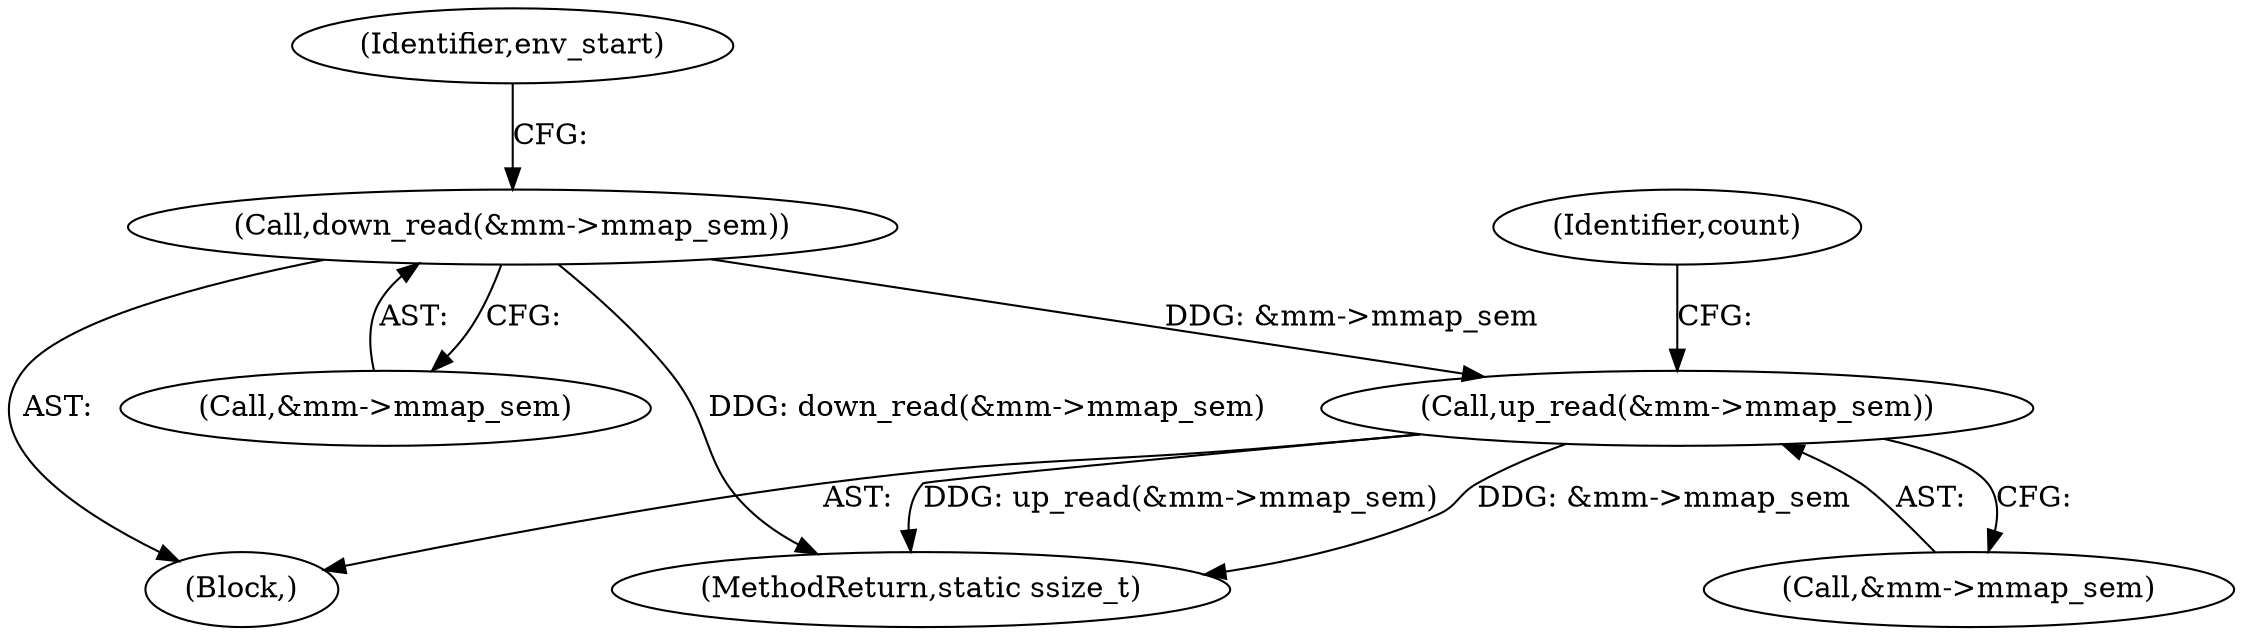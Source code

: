 digraph "0_linux_8148a73c9901a8794a50f950083c00ccf97d43b3@API" {
"1000173" [label="(Call,up_read(&mm->mmap_sem))"];
"1000158" [label="(Call,down_read(&mm->mmap_sem))"];
"1000173" [label="(Call,up_read(&mm->mmap_sem))"];
"1000164" [label="(Identifier,env_start)"];
"1000180" [label="(Identifier,count)"];
"1000158" [label="(Call,down_read(&mm->mmap_sem))"];
"1000106" [label="(Block,)"];
"1000174" [label="(Call,&mm->mmap_sem)"];
"1000159" [label="(Call,&mm->mmap_sem)"];
"1000266" [label="(MethodReturn,static ssize_t)"];
"1000173" -> "1000106"  [label="AST: "];
"1000173" -> "1000174"  [label="CFG: "];
"1000174" -> "1000173"  [label="AST: "];
"1000180" -> "1000173"  [label="CFG: "];
"1000173" -> "1000266"  [label="DDG: up_read(&mm->mmap_sem)"];
"1000173" -> "1000266"  [label="DDG: &mm->mmap_sem"];
"1000158" -> "1000173"  [label="DDG: &mm->mmap_sem"];
"1000158" -> "1000106"  [label="AST: "];
"1000158" -> "1000159"  [label="CFG: "];
"1000159" -> "1000158"  [label="AST: "];
"1000164" -> "1000158"  [label="CFG: "];
"1000158" -> "1000266"  [label="DDG: down_read(&mm->mmap_sem)"];
}
